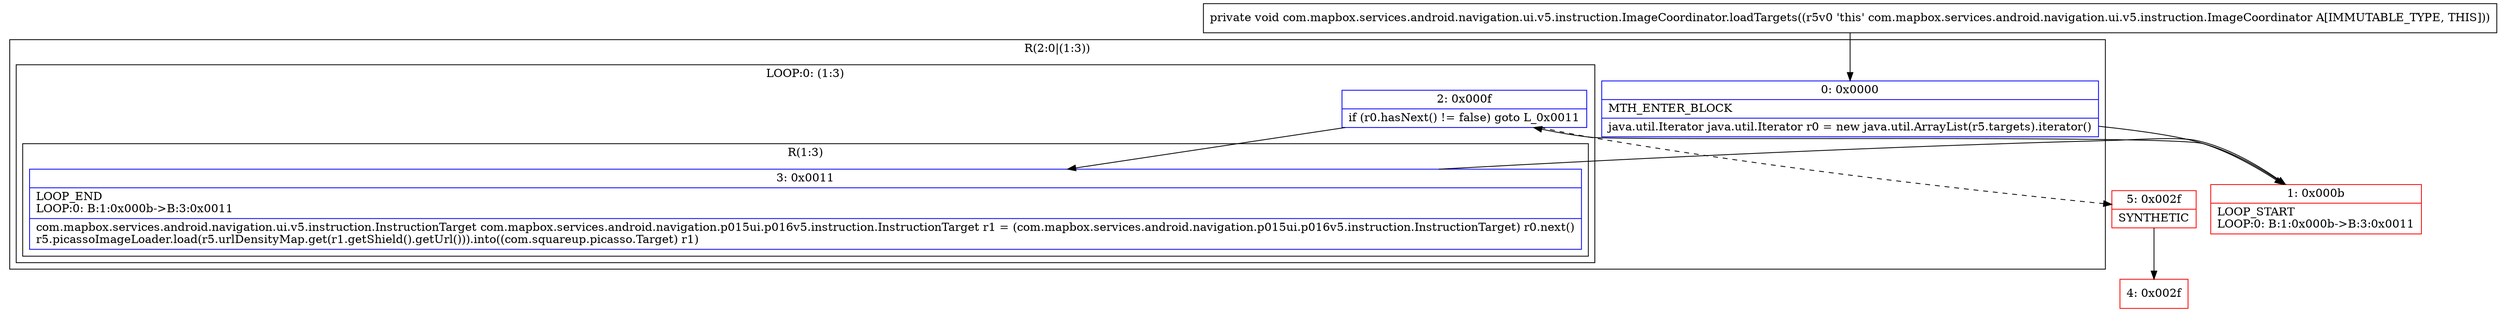 digraph "CFG forcom.mapbox.services.android.navigation.ui.v5.instruction.ImageCoordinator.loadTargets()V" {
subgraph cluster_Region_1393100011 {
label = "R(2:0|(1:3))";
node [shape=record,color=blue];
Node_0 [shape=record,label="{0\:\ 0x0000|MTH_ENTER_BLOCK\l|java.util.Iterator java.util.Iterator r0 = new java.util.ArrayList(r5.targets).iterator()\l}"];
subgraph cluster_LoopRegion_461568480 {
label = "LOOP:0: (1:3)";
node [shape=record,color=blue];
Node_2 [shape=record,label="{2\:\ 0x000f|if (r0.hasNext() != false) goto L_0x0011\l}"];
subgraph cluster_Region_1573448234 {
label = "R(1:3)";
node [shape=record,color=blue];
Node_3 [shape=record,label="{3\:\ 0x0011|LOOP_END\lLOOP:0: B:1:0x000b\-\>B:3:0x0011\l|com.mapbox.services.android.navigation.ui.v5.instruction.InstructionTarget com.mapbox.services.android.navigation.p015ui.p016v5.instruction.InstructionTarget r1 = (com.mapbox.services.android.navigation.p015ui.p016v5.instruction.InstructionTarget) r0.next()\lr5.picassoImageLoader.load(r5.urlDensityMap.get(r1.getShield().getUrl())).into((com.squareup.picasso.Target) r1)\l}"];
}
}
}
Node_1 [shape=record,color=red,label="{1\:\ 0x000b|LOOP_START\lLOOP:0: B:1:0x000b\-\>B:3:0x0011\l}"];
Node_4 [shape=record,color=red,label="{4\:\ 0x002f}"];
Node_5 [shape=record,color=red,label="{5\:\ 0x002f|SYNTHETIC\l}"];
MethodNode[shape=record,label="{private void com.mapbox.services.android.navigation.ui.v5.instruction.ImageCoordinator.loadTargets((r5v0 'this' com.mapbox.services.android.navigation.ui.v5.instruction.ImageCoordinator A[IMMUTABLE_TYPE, THIS])) }"];
MethodNode -> Node_0;
Node_0 -> Node_1;
Node_2 -> Node_3;
Node_2 -> Node_5[style=dashed];
Node_3 -> Node_1;
Node_1 -> Node_2;
Node_5 -> Node_4;
}

